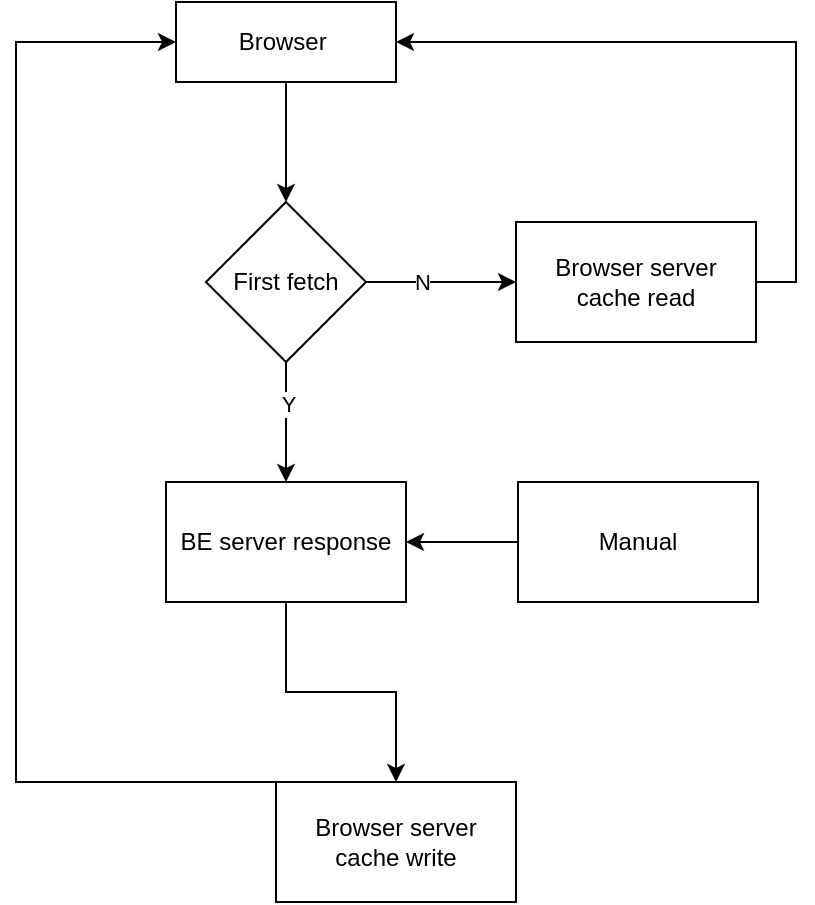 <mxfile version="24.4.10" type="github">
  <diagram id="P4hrTo7IcWHyGJP2rmx5" name="第 1 页">
    <mxGraphModel dx="2066" dy="1119" grid="1" gridSize="10" guides="1" tooltips="1" connect="1" arrows="1" fold="1" page="1" pageScale="1" pageWidth="827" pageHeight="1169" math="0" shadow="0">
      <root>
        <mxCell id="0" />
        <mxCell id="1" parent="0" />
        <mxCell id="T4Z4w7hZkonWdc-dAQqZ-5" style="edgeStyle=orthogonalEdgeStyle;rounded=0;orthogonalLoop=1;jettySize=auto;html=1;entryX=0.5;entryY=0;entryDx=0;entryDy=0;" parent="1" source="T4Z4w7hZkonWdc-dAQqZ-1" target="T4Z4w7hZkonWdc-dAQqZ-3" edge="1">
          <mxGeometry relative="1" as="geometry" />
        </mxCell>
        <mxCell id="T4Z4w7hZkonWdc-dAQqZ-1" value="Browser&amp;nbsp;" style="rounded=0;whiteSpace=wrap;html=1;" parent="1" vertex="1">
          <mxGeometry x="320" y="110" width="110" height="40" as="geometry" />
        </mxCell>
        <mxCell id="T4Z4w7hZkonWdc-dAQqZ-6" style="edgeStyle=orthogonalEdgeStyle;rounded=0;orthogonalLoop=1;jettySize=auto;html=1;entryX=0.5;entryY=0;entryDx=0;entryDy=0;" parent="1" source="T4Z4w7hZkonWdc-dAQqZ-3" target="T4Z4w7hZkonWdc-dAQqZ-4" edge="1">
          <mxGeometry relative="1" as="geometry" />
        </mxCell>
        <mxCell id="T4Z4w7hZkonWdc-dAQqZ-7" value="Y" style="edgeLabel;html=1;align=center;verticalAlign=middle;resizable=0;points=[];" parent="T4Z4w7hZkonWdc-dAQqZ-6" vertex="1" connectable="0">
          <mxGeometry x="-0.3" y="1" relative="1" as="geometry">
            <mxPoint as="offset" />
          </mxGeometry>
        </mxCell>
        <mxCell id="T4Z4w7hZkonWdc-dAQqZ-9" style="edgeStyle=orthogonalEdgeStyle;rounded=0;orthogonalLoop=1;jettySize=auto;html=1;entryX=0;entryY=0.5;entryDx=0;entryDy=0;" parent="1" source="T4Z4w7hZkonWdc-dAQqZ-3" target="T4Z4w7hZkonWdc-dAQqZ-8" edge="1">
          <mxGeometry relative="1" as="geometry" />
        </mxCell>
        <mxCell id="T4Z4w7hZkonWdc-dAQqZ-10" value="N" style="edgeLabel;html=1;align=center;verticalAlign=middle;resizable=0;points=[];" parent="T4Z4w7hZkonWdc-dAQqZ-9" vertex="1" connectable="0">
          <mxGeometry x="-0.253" relative="1" as="geometry">
            <mxPoint as="offset" />
          </mxGeometry>
        </mxCell>
        <mxCell id="T4Z4w7hZkonWdc-dAQqZ-3" value="First fetch" style="rhombus;whiteSpace=wrap;html=1;" parent="1" vertex="1">
          <mxGeometry x="335" y="210" width="80" height="80" as="geometry" />
        </mxCell>
        <mxCell id="T4Z4w7hZkonWdc-dAQqZ-14" value="" style="edgeStyle=orthogonalEdgeStyle;rounded=0;orthogonalLoop=1;jettySize=auto;html=1;" parent="1" source="T4Z4w7hZkonWdc-dAQqZ-4" target="T4Z4w7hZkonWdc-dAQqZ-13" edge="1">
          <mxGeometry relative="1" as="geometry" />
        </mxCell>
        <mxCell id="T4Z4w7hZkonWdc-dAQqZ-4" value="BE server response" style="rounded=0;whiteSpace=wrap;html=1;" parent="1" vertex="1">
          <mxGeometry x="315" y="350" width="120" height="60" as="geometry" />
        </mxCell>
        <mxCell id="T4Z4w7hZkonWdc-dAQqZ-12" style="edgeStyle=orthogonalEdgeStyle;rounded=0;orthogonalLoop=1;jettySize=auto;html=1;entryX=1;entryY=0.5;entryDx=0;entryDy=0;" parent="1" source="T4Z4w7hZkonWdc-dAQqZ-8" target="T4Z4w7hZkonWdc-dAQqZ-1" edge="1">
          <mxGeometry relative="1" as="geometry">
            <Array as="points">
              <mxPoint x="630" y="250" />
              <mxPoint x="630" y="130" />
            </Array>
          </mxGeometry>
        </mxCell>
        <mxCell id="T4Z4w7hZkonWdc-dAQqZ-8" value="Browser server&lt;br&gt;cache read" style="rounded=0;whiteSpace=wrap;html=1;" parent="1" vertex="1">
          <mxGeometry x="490" y="220" width="120" height="60" as="geometry" />
        </mxCell>
        <mxCell id="T4Z4w7hZkonWdc-dAQqZ-15" style="edgeStyle=orthogonalEdgeStyle;rounded=0;orthogonalLoop=1;jettySize=auto;html=1;entryX=0;entryY=0.5;entryDx=0;entryDy=0;" parent="1" source="T4Z4w7hZkonWdc-dAQqZ-13" target="T4Z4w7hZkonWdc-dAQqZ-1" edge="1">
          <mxGeometry relative="1" as="geometry">
            <Array as="points">
              <mxPoint x="240" y="500" />
              <mxPoint x="240" y="130" />
            </Array>
          </mxGeometry>
        </mxCell>
        <mxCell id="T4Z4w7hZkonWdc-dAQqZ-13" value="Browser server&lt;br&gt;cache write" style="rounded=0;whiteSpace=wrap;html=1;" parent="1" vertex="1">
          <mxGeometry x="370" y="500" width="120" height="60" as="geometry" />
        </mxCell>
        <mxCell id="T4Z4w7hZkonWdc-dAQqZ-17" style="edgeStyle=orthogonalEdgeStyle;rounded=0;orthogonalLoop=1;jettySize=auto;html=1;entryX=1;entryY=0.5;entryDx=0;entryDy=0;" parent="1" source="T4Z4w7hZkonWdc-dAQqZ-16" target="T4Z4w7hZkonWdc-dAQqZ-4" edge="1">
          <mxGeometry relative="1" as="geometry" />
        </mxCell>
        <mxCell id="T4Z4w7hZkonWdc-dAQqZ-16" value="Manual" style="rounded=0;whiteSpace=wrap;html=1;" parent="1" vertex="1">
          <mxGeometry x="491" y="350" width="120" height="60" as="geometry" />
        </mxCell>
      </root>
    </mxGraphModel>
  </diagram>
</mxfile>
